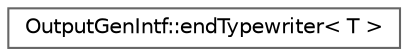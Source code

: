 digraph "Graphical Class Hierarchy"
{
 // INTERACTIVE_SVG=YES
 // LATEX_PDF_SIZE
  bgcolor="transparent";
  edge [fontname=Helvetica,fontsize=10,labelfontname=Helvetica,labelfontsize=10];
  node [fontname=Helvetica,fontsize=10,shape=box,height=0.2,width=0.4];
  rankdir="LR";
  Node0 [label="OutputGenIntf::endTypewriter\< T \>",height=0.2,width=0.4,color="grey40", fillcolor="white", style="filled",URL="$da/daa/struct_output_gen_intf_1_1end_typewriter.html",tooltip=" "];
}
